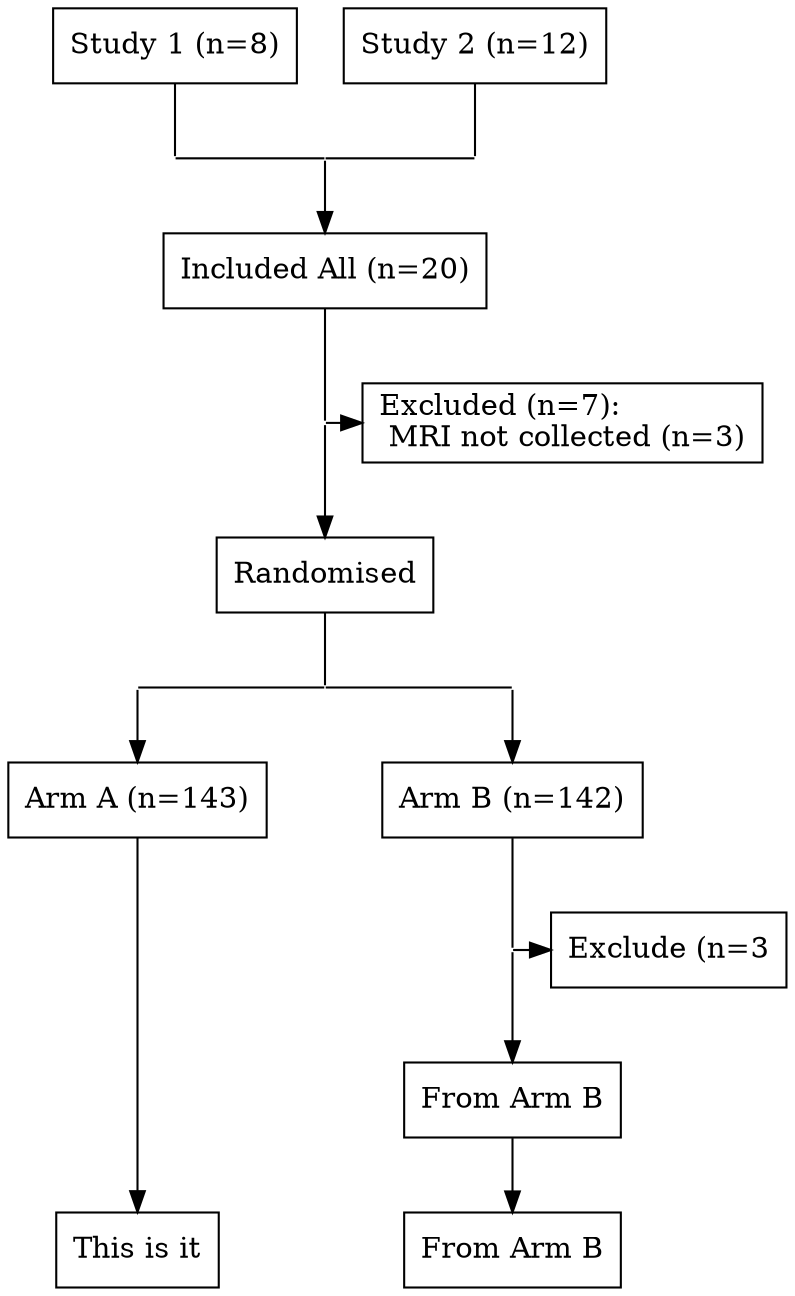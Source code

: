 digraph consort_diagram {
  graph [layout = dot]





# node definitions with substituted label text
  node [shape = rectangle, fillcolor = Biege, style="", fillcolor = "", color = ""]

node1 [label = "Study 1 (n=8)"]
node2 [label = "Study 2 (n=12)"]
node3 [label = "Included All (n=20)"]
node4 [label = "Excluded (n=7):\l MRI not collected (n=3)\l"]
node5 [label = "Randomised"]
node6 [label = "Arm A (n=143)"]
node7 [label = "Arm B (n=142)"]
node9 [label = "Exclude (n=3\l"]
node11 [label = "From Arm B"]
node12 [label = "This is it"]
node13 [label = "From Arm B"]


## Invisible point node for joints

node [shape = point, width = 0, style=invis]

P1 P2 P3 P4 P5 P6 P7 P8

subgraph {
  rank = same; rankdir = LR; P1; P2; P3;
  }
subgraph {
  rank = same; rankdir = LR; node1; node2;
  }
subgraph {
  rank = same; rankdir = LR; node3;
  }
subgraph {
  rank = same; rankdir = LR; P4; node4;
  }
subgraph {
  rank = same; rankdir = LR; P5; P6; P7;
  }
subgraph {
  rank = same; rankdir = LR; node6; node7;
  }
subgraph {
  rank = same; rankdir = LR; node10; node11;
  }
subgraph {
  rank = same; rankdir = LR; P8; node9;
  }
subgraph {
  rank = same; rankdir = LR; node12; node13;
  }

edge[style=""];

P2 -> node3;
node1 -> P1 [arrowhead = none];
node2 -> P3 [arrowhead = none];
P1 -> P2 -> P3 [arrowhead = none, minlen = 4.0];
node3 -> P4 [arrowhead = none];
P4 -> node4;
P4 -> node5;
node5 -> P6 [arrowhead = none];
P5 -> node6;
P7 -> node7;
P5 -> P6 -> P7 [arrowhead = none, minlen = 5.5];
node6 -> node12;
node7 -> P8 [arrowhead = none];
P8 -> node9;
P8 -> node11;
node11 -> node13;


}
